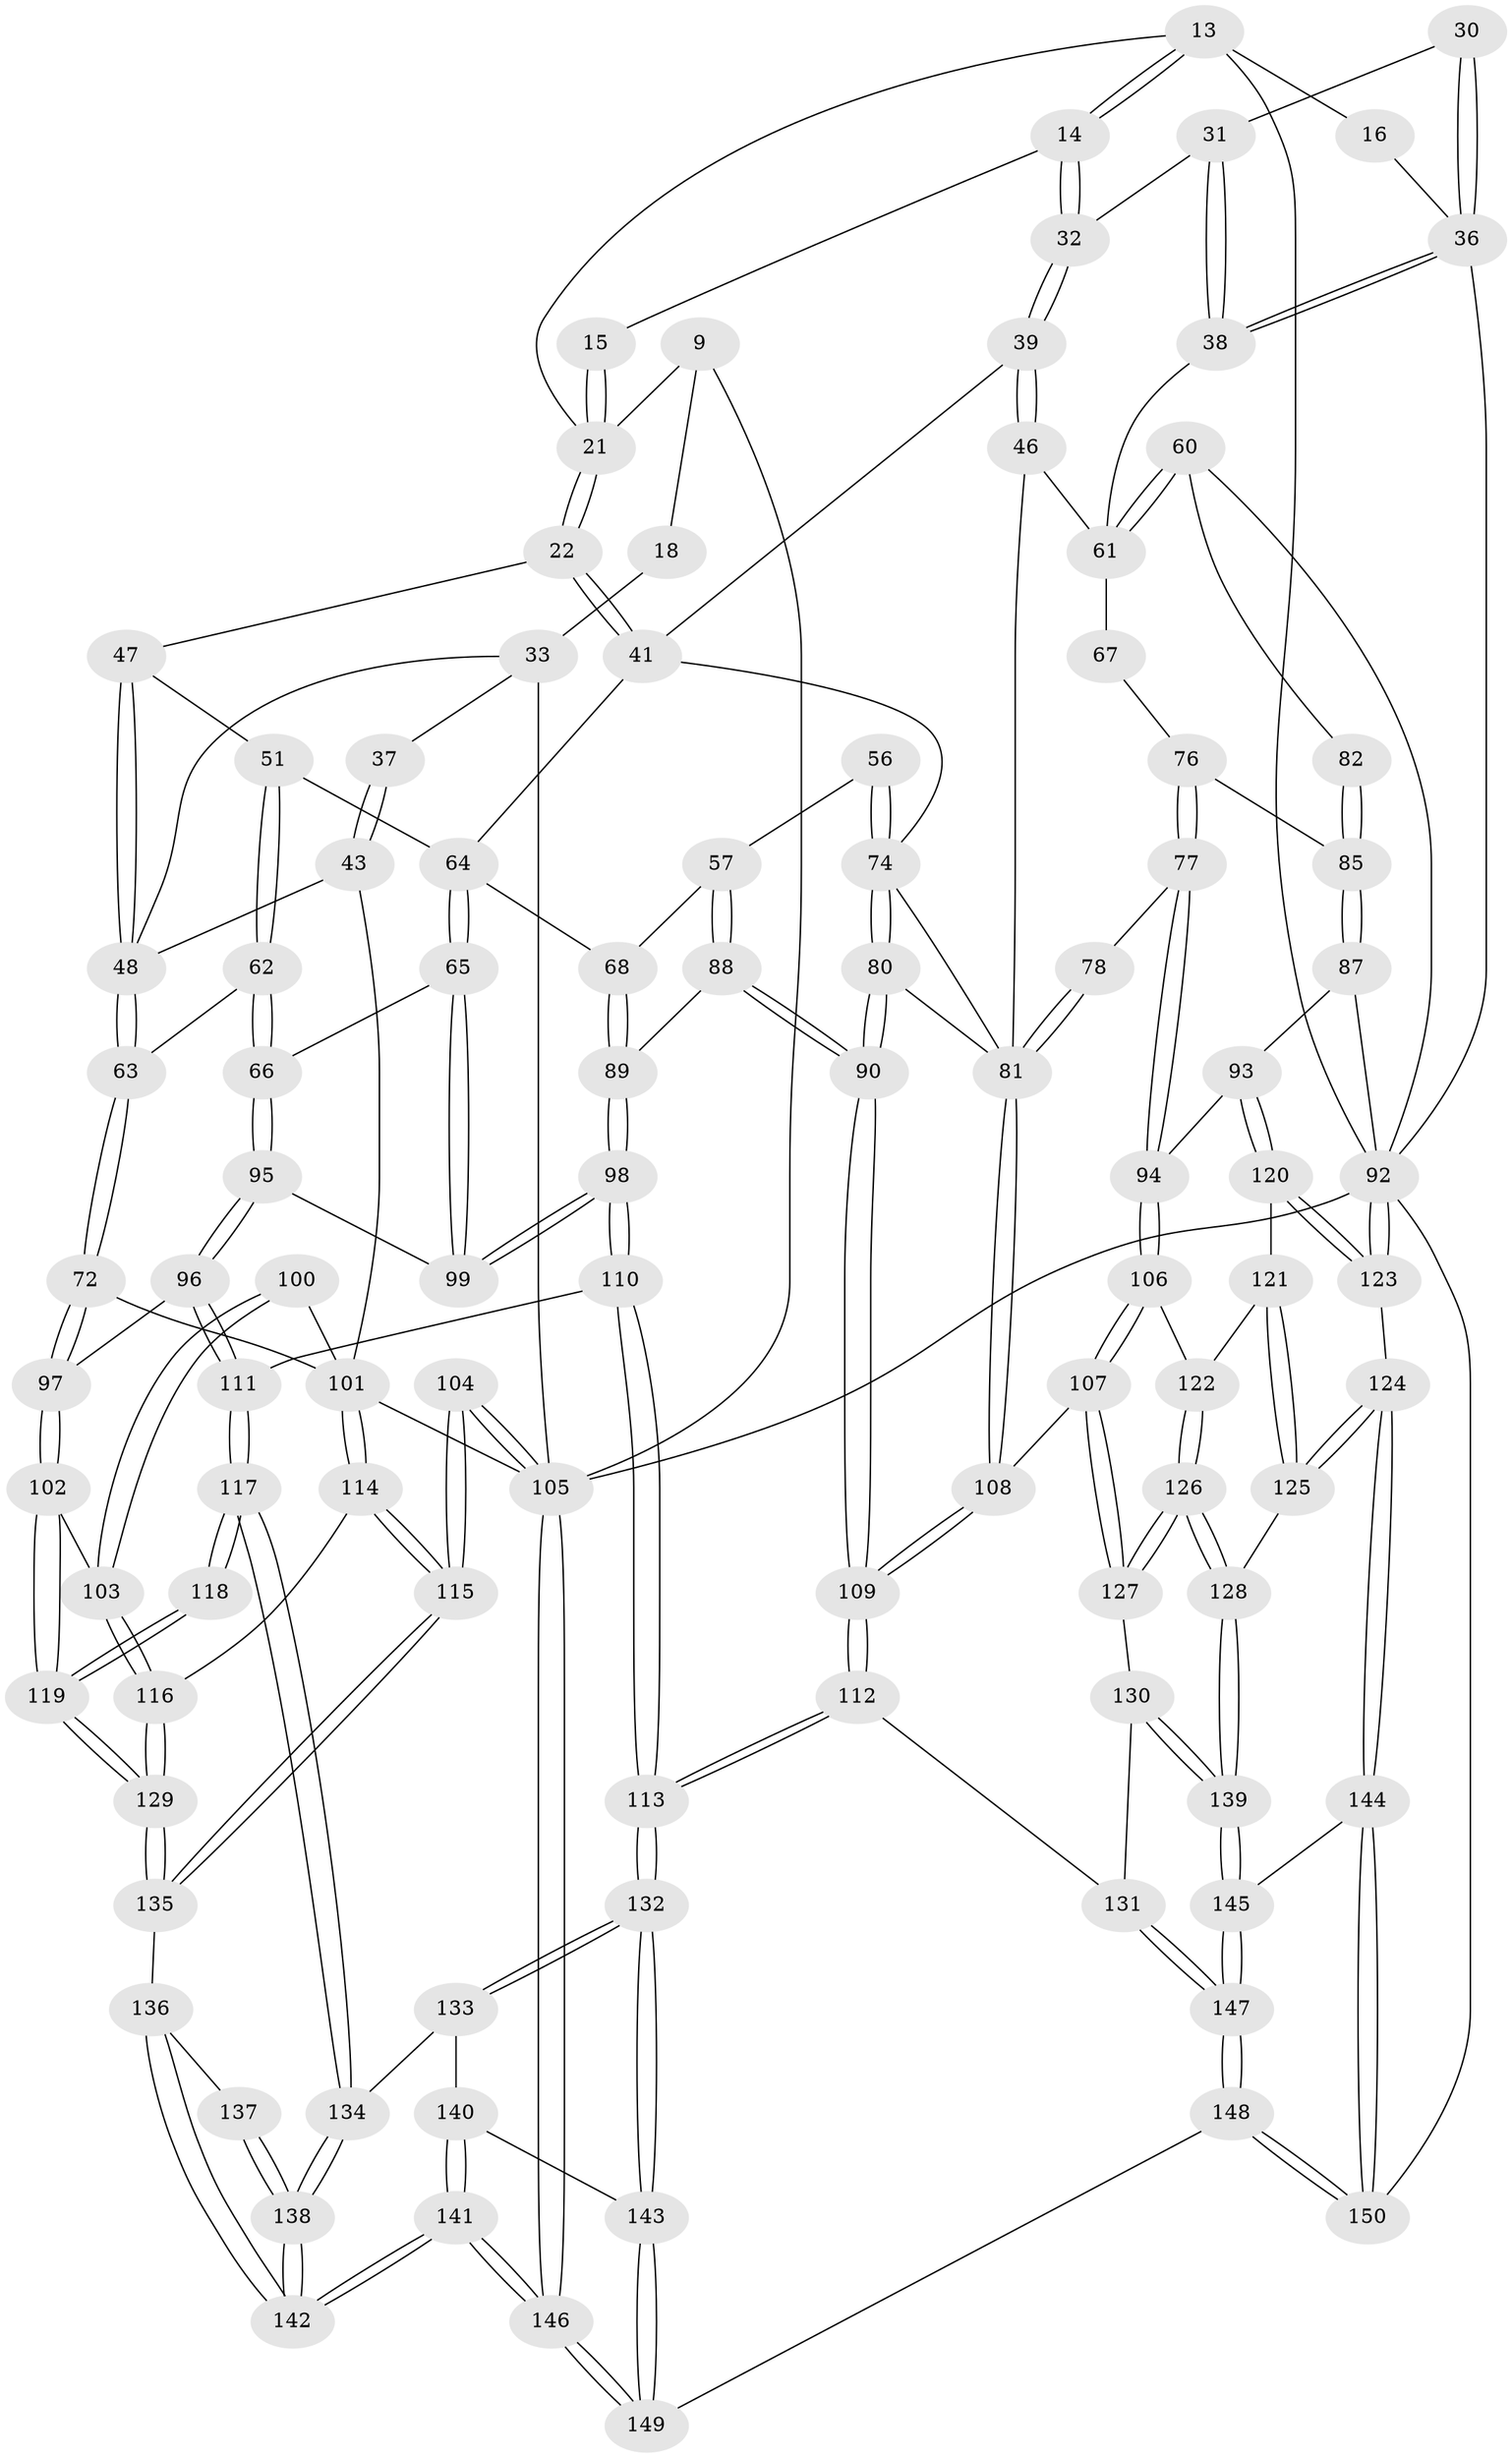 // original degree distribution, {3: 0.02, 6: 0.22, 4: 0.22, 5: 0.54}
// Generated by graph-tools (version 1.1) at 2025/05/03/04/25 22:05:48]
// undirected, 105 vertices, 253 edges
graph export_dot {
graph [start="1"]
  node [color=gray90,style=filled];
  9 [pos="+0.3339056486359179+0.08568056914824074",super="+4"];
  13 [pos="+0.6320290840248645+0.2430759154814469",super="+6"];
  14 [pos="+0.6134837307115862+0.281415233212844"];
  15 [pos="+0.5102249998354063+0.2842555597822607"];
  16 [pos="+0.7281431657831133+0.2260666073917049",super="+10"];
  18 [pos="+0.18866031753230092+0.18195827213477303",super="+17"];
  21 [pos="+0.4435994699128035+0.31512970497837445",super="+8+7"];
  22 [pos="+0.44141429936180804+0.3198873509605023"];
  30 [pos="+0.7624793468576592+0.2943732038933602"];
  31 [pos="+0.7591429339944729+0.3100154875545548"];
  32 [pos="+0.6445031831239838+0.33998476144911555"];
  33 [pos="+0+0.3938295626690772",super="+29+28"];
  36 [pos="+1+0.20181837545206877",super="+35+12+11+26"];
  37 [pos="+0.16084372116817738+0.4330600165515194"];
  38 [pos="+0.801622701882515+0.37908337460310154"];
  39 [pos="+0.642925178877906+0.40233709229370507"];
  41 [pos="+0.5661677051276459+0.4318679983220979",super="+40"];
  43 [pos="+0.1618121469353731+0.4344520528785959"];
  46 [pos="+0.7453523001312952+0.4730700810265083"];
  47 [pos="+0.40069105671917665+0.4225187227936208",super="+23"];
  48 [pos="+0.19891000794893793+0.4583992935732322",super="+42+24"];
  51 [pos="+0.408053015948303+0.4605770877863891"];
  56 [pos="+0.5800166923793055+0.566521917286585"];
  57 [pos="+0.5614157652004865+0.5680052752914218"];
  60 [pos="+1+0.3979589524404722"];
  61 [pos="+1+0.4186467311640118",super="+45"];
  62 [pos="+0.2784726330753194+0.5501243562455475"];
  63 [pos="+0.26021410676450196+0.5467501863421278"];
  64 [pos="+0.42234933168993044+0.5835916838639433",super="+50+49"];
  65 [pos="+0.41999718230127886+0.58546755030378"];
  66 [pos="+0.3485778396464037+0.6062438100656756"];
  67 [pos="+0.7994054744313653+0.5012512466812348"];
  68 [pos="+0.4408462146164186+0.5854459286737289",super="+58"];
  72 [pos="+0.2339352441876837+0.5955766280508403"];
  74 [pos="+0.6420373138419707+0.5939368192258376",super="+54+55"];
  76 [pos="+0.8226269375047237+0.5799612353367634",super="+75"];
  77 [pos="+0.8202973391169833+0.6024774556699332"];
  78 [pos="+0.7474090915289094+0.6423744720813195"];
  80 [pos="+0.6614902863852252+0.6376085019592684"];
  81 [pos="+0.7367221059521865+0.6552729473145269",super="+79+53+52"];
  82 [pos="+0.959481838282638+0.5182365541717746"];
  85 [pos="+0.9297713201801346+0.6461077458564216",super="+84+83"];
  87 [pos="+0.9297559115200654+0.6497514254579666"];
  88 [pos="+0.5316081958988492+0.6643959185129279"];
  89 [pos="+0.51937259424446+0.6632183878610757"];
  90 [pos="+0.5873700905286993+0.7274682515277074"];
  92 [pos="+1+0.733046697181513",super="+86+91"];
  93 [pos="+0.9094369686906649+0.6683142191371346"];
  94 [pos="+0.8769681368011413+0.6674571004568189"];
  95 [pos="+0.3443109396035973+0.6656353029679386"];
  96 [pos="+0.3325985571287313+0.6853504805188692"];
  97 [pos="+0.24422492233694928+0.6729546808195326"];
  98 [pos="+0.44321994920179947+0.6951463981875019"];
  99 [pos="+0.4332836932883313+0.684809746363698"];
  100 [pos="+0.14288932818495337+0.6574014644603057"];
  101 [pos="+0.046464831663030774+0.6795836923598592",super="+73"];
  102 [pos="+0.2198999555053449+0.7075928676719043"];
  103 [pos="+0.1763502200144579+0.7245545132228077"];
  104 [pos="+0+0.9582860971345745"];
  105 [pos="+0+1",super="+3+71"];
  106 [pos="+0.8115722021654159+0.723362132959709"];
  107 [pos="+0.7752063351345967+0.7342167671403195"];
  108 [pos="+0.7564465979703662+0.7138225775740548"];
  109 [pos="+0.5904333088253954+0.7528606592640396"];
  110 [pos="+0.4254730554561426+0.7790189654548741"];
  111 [pos="+0.342188222036319+0.7833261456636371"];
  112 [pos="+0.5768603582702292+0.8349704304327877"];
  113 [pos="+0.5342375948262192+0.8502717824966942"];
  114 [pos="+0.08176989365796572+0.7720516664995245"];
  115 [pos="+0+0.9305508397277008"];
  116 [pos="+0.14104983009154468+0.789842054969583"];
  117 [pos="+0.34062253674198795+0.7846511787043492"];
  118 [pos="+0.34044318177484484+0.7846945518339122"];
  119 [pos="+0.29947708758676944+0.775442303277325"];
  120 [pos="+0.9301857689691496+0.733979108669614"];
  121 [pos="+0.9040172224477206+0.7548865970952461"];
  122 [pos="+0.8677729100309496+0.7670712831631943"];
  123 [pos="+0.9820852096198421+0.7759502010917285"];
  124 [pos="+0.9086662888442151+0.8881860188808685"];
  125 [pos="+0.8942081027341141+0.8773285837601623"];
  126 [pos="+0.8586288694139438+0.8530460660559928"];
  127 [pos="+0.7619123385726971+0.822198164183424"];
  128 [pos="+0.8820635734155542+0.8704008665741574"];
  129 [pos="+0.15676624772197034+0.8209680748777779"];
  130 [pos="+0.7489271996740371+0.8317012356723361"];
  131 [pos="+0.6083271975986949+0.8520754861273229"];
  132 [pos="+0.4863744468873378+0.9215129807104382"];
  133 [pos="+0.40557773959480975+0.9048665634591052"];
  134 [pos="+0.362130966746311+0.8839842497789718"];
  135 [pos="+0.1604422598069291+0.8444806559669279"];
  136 [pos="+0.16961994281115234+0.875310108800388"];
  137 [pos="+0.3133110781482304+0.8162934966828558"];
  138 [pos="+0.23727631477291022+0.993740934854248"];
  139 [pos="+0.7660103532516445+0.9350345587439458"];
  140 [pos="+0.3631841922274833+0.9476800234653245"];
  141 [pos="+0.1862393099576378+1"];
  142 [pos="+0.1897048420762019+1"];
  143 [pos="+0.4808418730215388+0.9555581627315636"];
  144 [pos="+0.9162921156716783+0.9067276524860781"];
  145 [pos="+0.7652889652269905+0.9515880135155386"];
  146 [pos="+0.1281095400276584+1"];
  147 [pos="+0.7146527115574605+1"];
  148 [pos="+0.7318815465207936+1"];
  149 [pos="+0.44479685259721635+1"];
  150 [pos="+1+1"];
  9 -- 21;
  9 -- 18;
  9 -- 105;
  13 -- 14;
  13 -- 14;
  13 -- 16 [weight=2];
  13 -- 21;
  13 -- 92;
  14 -- 15;
  14 -- 32;
  14 -- 32;
  15 -- 21 [weight=2];
  15 -- 21;
  16 -- 36 [weight=2];
  18 -- 33 [weight=3];
  21 -- 22;
  21 -- 22;
  22 -- 41;
  22 -- 41;
  22 -- 47;
  30 -- 31;
  30 -- 36 [weight=2];
  30 -- 36;
  31 -- 32;
  31 -- 38;
  31 -- 38;
  32 -- 39;
  32 -- 39;
  33 -- 37 [weight=2];
  33 -- 105 [weight=2];
  33 -- 48;
  36 -- 38;
  36 -- 38;
  36 -- 92 [weight=2];
  37 -- 43;
  37 -- 43;
  38 -- 61;
  39 -- 46;
  39 -- 46;
  39 -- 41;
  41 -- 64;
  41 -- 74;
  43 -- 48;
  43 -- 101;
  46 -- 81;
  46 -- 61;
  47 -- 48 [weight=2];
  47 -- 48;
  47 -- 51;
  48 -- 63;
  48 -- 63;
  51 -- 62;
  51 -- 62;
  51 -- 64;
  56 -- 57;
  56 -- 74 [weight=2];
  56 -- 74;
  57 -- 88;
  57 -- 88;
  57 -- 68;
  60 -- 61;
  60 -- 61;
  60 -- 82;
  60 -- 92;
  61 -- 67 [weight=2];
  62 -- 63;
  62 -- 66;
  62 -- 66;
  63 -- 72;
  63 -- 72;
  64 -- 65;
  64 -- 65;
  64 -- 68 [weight=2];
  65 -- 66;
  65 -- 99;
  65 -- 99;
  66 -- 95;
  66 -- 95;
  67 -- 76;
  68 -- 89;
  68 -- 89;
  72 -- 97;
  72 -- 97;
  72 -- 101;
  74 -- 80;
  74 -- 80;
  74 -- 81;
  76 -- 77;
  76 -- 77;
  76 -- 85 [weight=2];
  77 -- 78;
  77 -- 94;
  77 -- 94;
  78 -- 81 [weight=2];
  78 -- 81;
  80 -- 90;
  80 -- 90;
  80 -- 81;
  81 -- 108;
  81 -- 108;
  82 -- 85 [weight=2];
  82 -- 85;
  85 -- 87;
  85 -- 87;
  87 -- 93;
  87 -- 92;
  88 -- 89;
  88 -- 90;
  88 -- 90;
  89 -- 98;
  89 -- 98;
  90 -- 109;
  90 -- 109;
  92 -- 123;
  92 -- 123;
  92 -- 150;
  92 -- 105 [weight=2];
  93 -- 94;
  93 -- 120;
  93 -- 120;
  94 -- 106;
  94 -- 106;
  95 -- 96;
  95 -- 96;
  95 -- 99;
  96 -- 97;
  96 -- 111;
  96 -- 111;
  97 -- 102;
  97 -- 102;
  98 -- 99;
  98 -- 99;
  98 -- 110;
  98 -- 110;
  100 -- 101 [weight=2];
  100 -- 103;
  100 -- 103;
  101 -- 114;
  101 -- 114;
  101 -- 105;
  102 -- 103;
  102 -- 119;
  102 -- 119;
  103 -- 116;
  103 -- 116;
  104 -- 105 [weight=2];
  104 -- 105;
  104 -- 115;
  104 -- 115;
  105 -- 146;
  105 -- 146;
  106 -- 107;
  106 -- 107;
  106 -- 122;
  107 -- 108;
  107 -- 127;
  107 -- 127;
  108 -- 109;
  108 -- 109;
  109 -- 112;
  109 -- 112;
  110 -- 111;
  110 -- 113;
  110 -- 113;
  111 -- 117;
  111 -- 117;
  112 -- 113;
  112 -- 113;
  112 -- 131;
  113 -- 132;
  113 -- 132;
  114 -- 115;
  114 -- 115;
  114 -- 116;
  115 -- 135;
  115 -- 135;
  116 -- 129;
  116 -- 129;
  117 -- 118;
  117 -- 118;
  117 -- 134;
  117 -- 134;
  118 -- 119;
  118 -- 119;
  119 -- 129;
  119 -- 129;
  120 -- 121;
  120 -- 123;
  120 -- 123;
  121 -- 122;
  121 -- 125;
  121 -- 125;
  122 -- 126;
  122 -- 126;
  123 -- 124;
  124 -- 125;
  124 -- 125;
  124 -- 144;
  124 -- 144;
  125 -- 128;
  126 -- 127;
  126 -- 127;
  126 -- 128;
  126 -- 128;
  127 -- 130;
  128 -- 139;
  128 -- 139;
  129 -- 135;
  129 -- 135;
  130 -- 131;
  130 -- 139;
  130 -- 139;
  131 -- 147;
  131 -- 147;
  132 -- 133;
  132 -- 133;
  132 -- 143;
  132 -- 143;
  133 -- 134;
  133 -- 140;
  134 -- 138;
  134 -- 138;
  135 -- 136;
  136 -- 137;
  136 -- 142;
  136 -- 142;
  137 -- 138;
  137 -- 138;
  138 -- 142;
  138 -- 142;
  139 -- 145;
  139 -- 145;
  140 -- 141;
  140 -- 141;
  140 -- 143;
  141 -- 142;
  141 -- 142;
  141 -- 146;
  141 -- 146;
  143 -- 149;
  143 -- 149;
  144 -- 145;
  144 -- 150;
  144 -- 150;
  145 -- 147;
  145 -- 147;
  146 -- 149;
  146 -- 149;
  147 -- 148;
  147 -- 148;
  148 -- 149;
  148 -- 150;
  148 -- 150;
}

